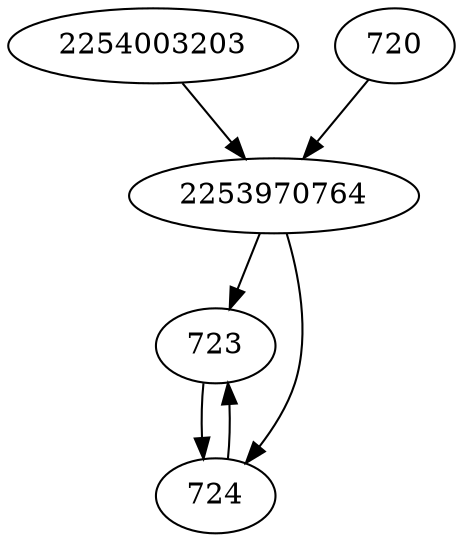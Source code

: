 strict digraph  {
2254003203;
2253970764;
720;
723;
724;
2254003203 -> 2253970764;
2253970764 -> 723;
2253970764 -> 724;
720 -> 2253970764;
723 -> 724;
724 -> 723;
}
